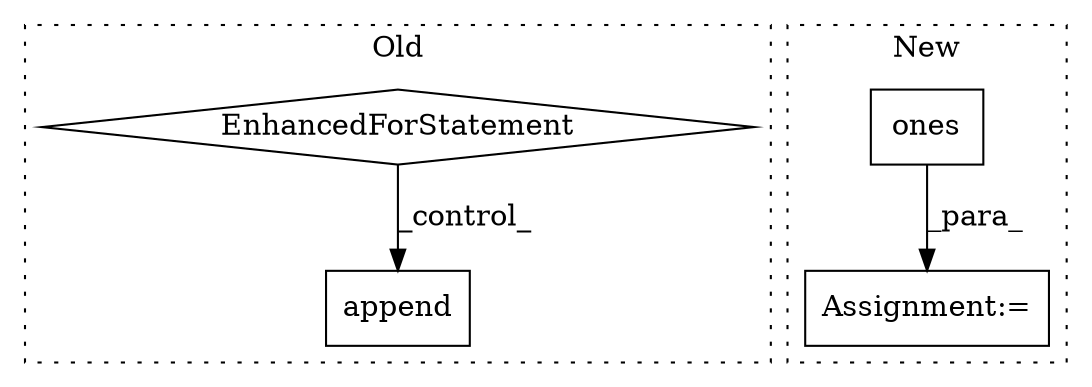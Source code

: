 digraph G {
subgraph cluster0 {
1 [label="append" a="32" s="5968,5976" l="7,1" shape="box"];
4 [label="EnhancedForStatement" a="70" s="5741,5833" l="69,2" shape="diamond"];
label = "Old";
style="dotted";
}
subgraph cluster1 {
2 [label="ones" a="32" s="5779,5794" l="5,1" shape="box"];
3 [label="Assignment:=" a="7" s="5749" l="1" shape="box"];
label = "New";
style="dotted";
}
2 -> 3 [label="_para_"];
4 -> 1 [label="_control_"];
}